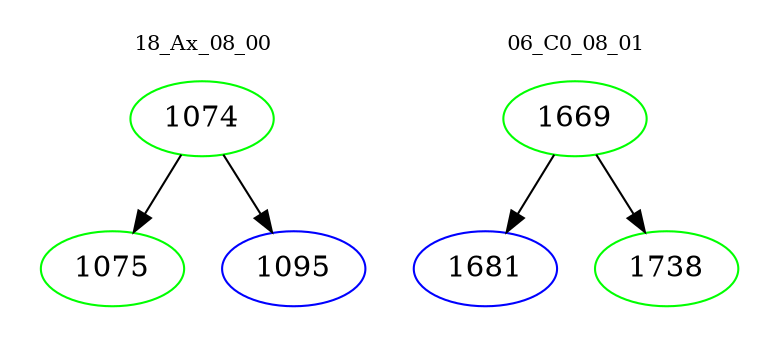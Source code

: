 digraph{
subgraph cluster_0 {
color = white
label = "18_Ax_08_00";
fontsize=10;
T0_1074 [label="1074", color="green"]
T0_1074 -> T0_1075 [color="black"]
T0_1075 [label="1075", color="green"]
T0_1074 -> T0_1095 [color="black"]
T0_1095 [label="1095", color="blue"]
}
subgraph cluster_1 {
color = white
label = "06_C0_08_01";
fontsize=10;
T1_1669 [label="1669", color="green"]
T1_1669 -> T1_1681 [color="black"]
T1_1681 [label="1681", color="blue"]
T1_1669 -> T1_1738 [color="black"]
T1_1738 [label="1738", color="green"]
}
}
